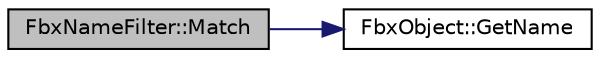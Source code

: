 digraph "FbxNameFilter::Match"
{
  edge [fontname="Helvetica",fontsize="10",labelfontname="Helvetica",labelfontsize="10"];
  node [fontname="Helvetica",fontsize="10",shape=record];
  rankdir="LR";
  Node4 [label="FbxNameFilter::Match",height=0.2,width=0.4,color="black", fillcolor="grey75", style="filled", fontcolor="black"];
  Node4 -> Node5 [color="midnightblue",fontsize="10",style="solid",fontname="Helvetica"];
  Node5 [label="FbxObject::GetName",height=0.2,width=0.4,color="black", fillcolor="white", style="filled",URL="$class_fbx_object.html#adb6c3656e49af96b64020991b5406ce2"];
}
